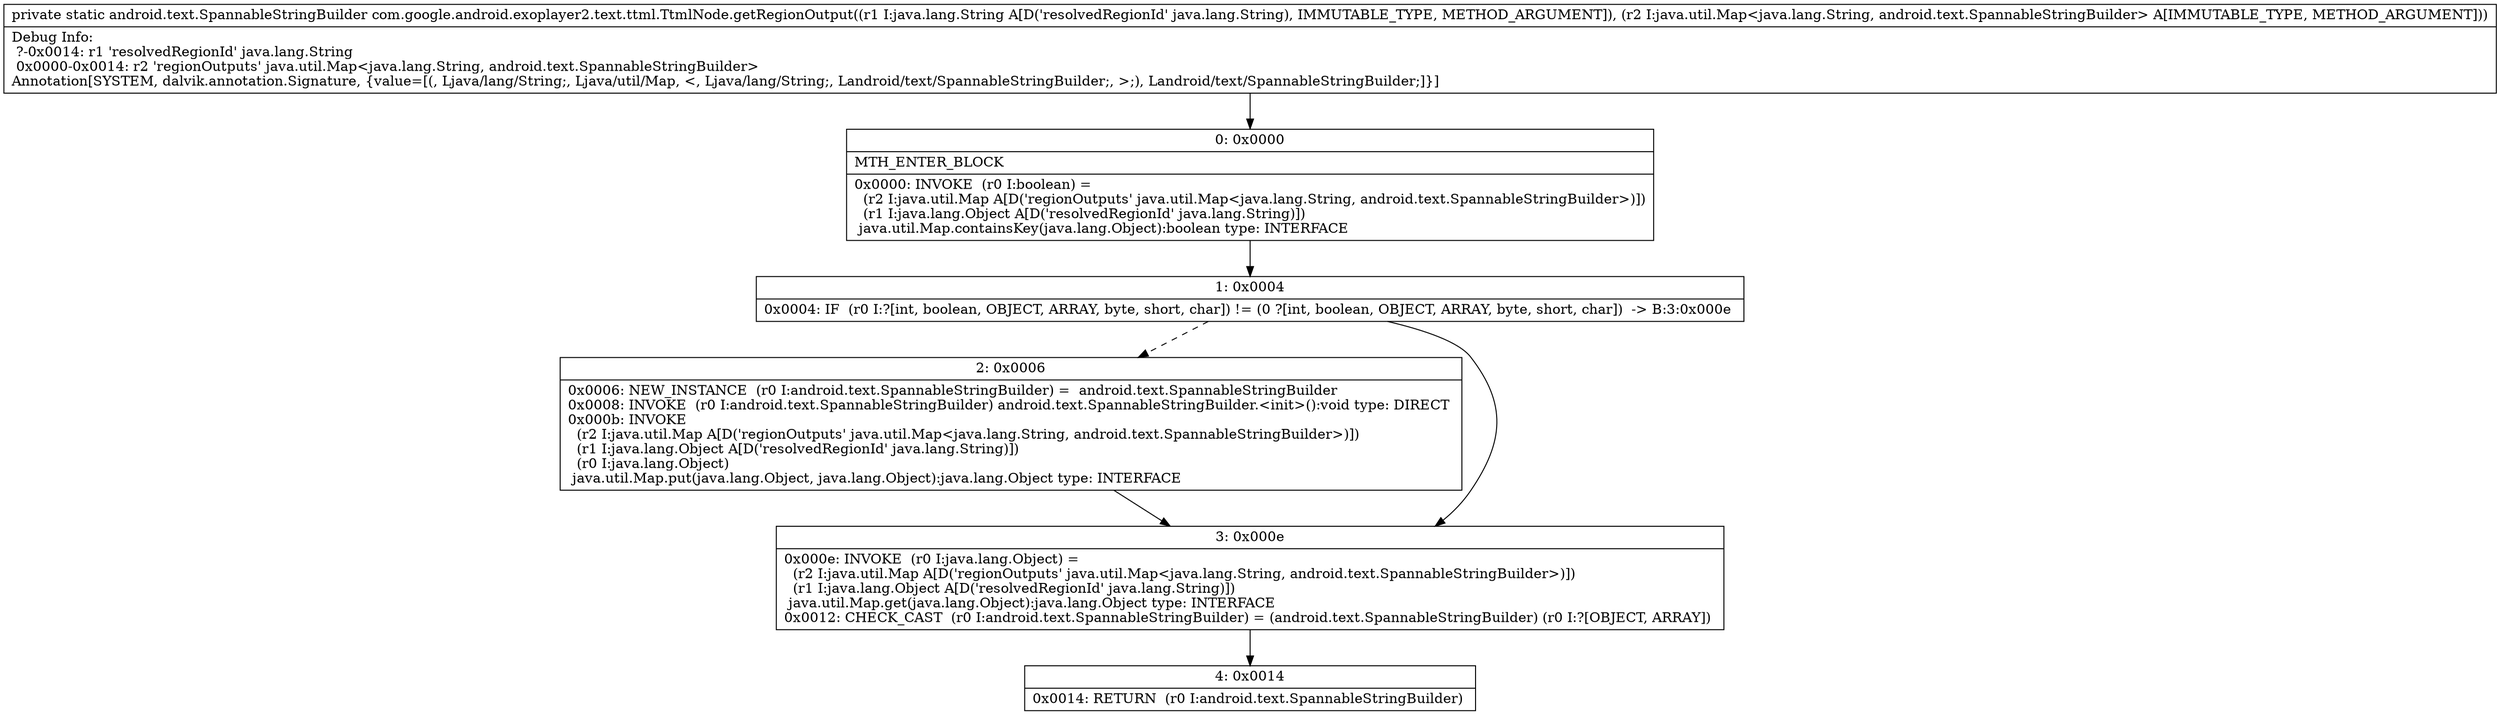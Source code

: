 digraph "CFG forcom.google.android.exoplayer2.text.ttml.TtmlNode.getRegionOutput(Ljava\/lang\/String;Ljava\/util\/Map;)Landroid\/text\/SpannableStringBuilder;" {
Node_0 [shape=record,label="{0\:\ 0x0000|MTH_ENTER_BLOCK\l|0x0000: INVOKE  (r0 I:boolean) = \l  (r2 I:java.util.Map A[D('regionOutputs' java.util.Map\<java.lang.String, android.text.SpannableStringBuilder\>)])\l  (r1 I:java.lang.Object A[D('resolvedRegionId' java.lang.String)])\l java.util.Map.containsKey(java.lang.Object):boolean type: INTERFACE \l}"];
Node_1 [shape=record,label="{1\:\ 0x0004|0x0004: IF  (r0 I:?[int, boolean, OBJECT, ARRAY, byte, short, char]) != (0 ?[int, boolean, OBJECT, ARRAY, byte, short, char])  \-\> B:3:0x000e \l}"];
Node_2 [shape=record,label="{2\:\ 0x0006|0x0006: NEW_INSTANCE  (r0 I:android.text.SpannableStringBuilder) =  android.text.SpannableStringBuilder \l0x0008: INVOKE  (r0 I:android.text.SpannableStringBuilder) android.text.SpannableStringBuilder.\<init\>():void type: DIRECT \l0x000b: INVOKE  \l  (r2 I:java.util.Map A[D('regionOutputs' java.util.Map\<java.lang.String, android.text.SpannableStringBuilder\>)])\l  (r1 I:java.lang.Object A[D('resolvedRegionId' java.lang.String)])\l  (r0 I:java.lang.Object)\l java.util.Map.put(java.lang.Object, java.lang.Object):java.lang.Object type: INTERFACE \l}"];
Node_3 [shape=record,label="{3\:\ 0x000e|0x000e: INVOKE  (r0 I:java.lang.Object) = \l  (r2 I:java.util.Map A[D('regionOutputs' java.util.Map\<java.lang.String, android.text.SpannableStringBuilder\>)])\l  (r1 I:java.lang.Object A[D('resolvedRegionId' java.lang.String)])\l java.util.Map.get(java.lang.Object):java.lang.Object type: INTERFACE \l0x0012: CHECK_CAST  (r0 I:android.text.SpannableStringBuilder) = (android.text.SpannableStringBuilder) (r0 I:?[OBJECT, ARRAY]) \l}"];
Node_4 [shape=record,label="{4\:\ 0x0014|0x0014: RETURN  (r0 I:android.text.SpannableStringBuilder) \l}"];
MethodNode[shape=record,label="{private static android.text.SpannableStringBuilder com.google.android.exoplayer2.text.ttml.TtmlNode.getRegionOutput((r1 I:java.lang.String A[D('resolvedRegionId' java.lang.String), IMMUTABLE_TYPE, METHOD_ARGUMENT]), (r2 I:java.util.Map\<java.lang.String, android.text.SpannableStringBuilder\> A[IMMUTABLE_TYPE, METHOD_ARGUMENT]))  | Debug Info:\l  ?\-0x0014: r1 'resolvedRegionId' java.lang.String\l  0x0000\-0x0014: r2 'regionOutputs' java.util.Map\<java.lang.String, android.text.SpannableStringBuilder\>\lAnnotation[SYSTEM, dalvik.annotation.Signature, \{value=[(, Ljava\/lang\/String;, Ljava\/util\/Map, \<, Ljava\/lang\/String;, Landroid\/text\/SpannableStringBuilder;, \>;), Landroid\/text\/SpannableStringBuilder;]\}]\l}"];
MethodNode -> Node_0;
Node_0 -> Node_1;
Node_1 -> Node_2[style=dashed];
Node_1 -> Node_3;
Node_2 -> Node_3;
Node_3 -> Node_4;
}

